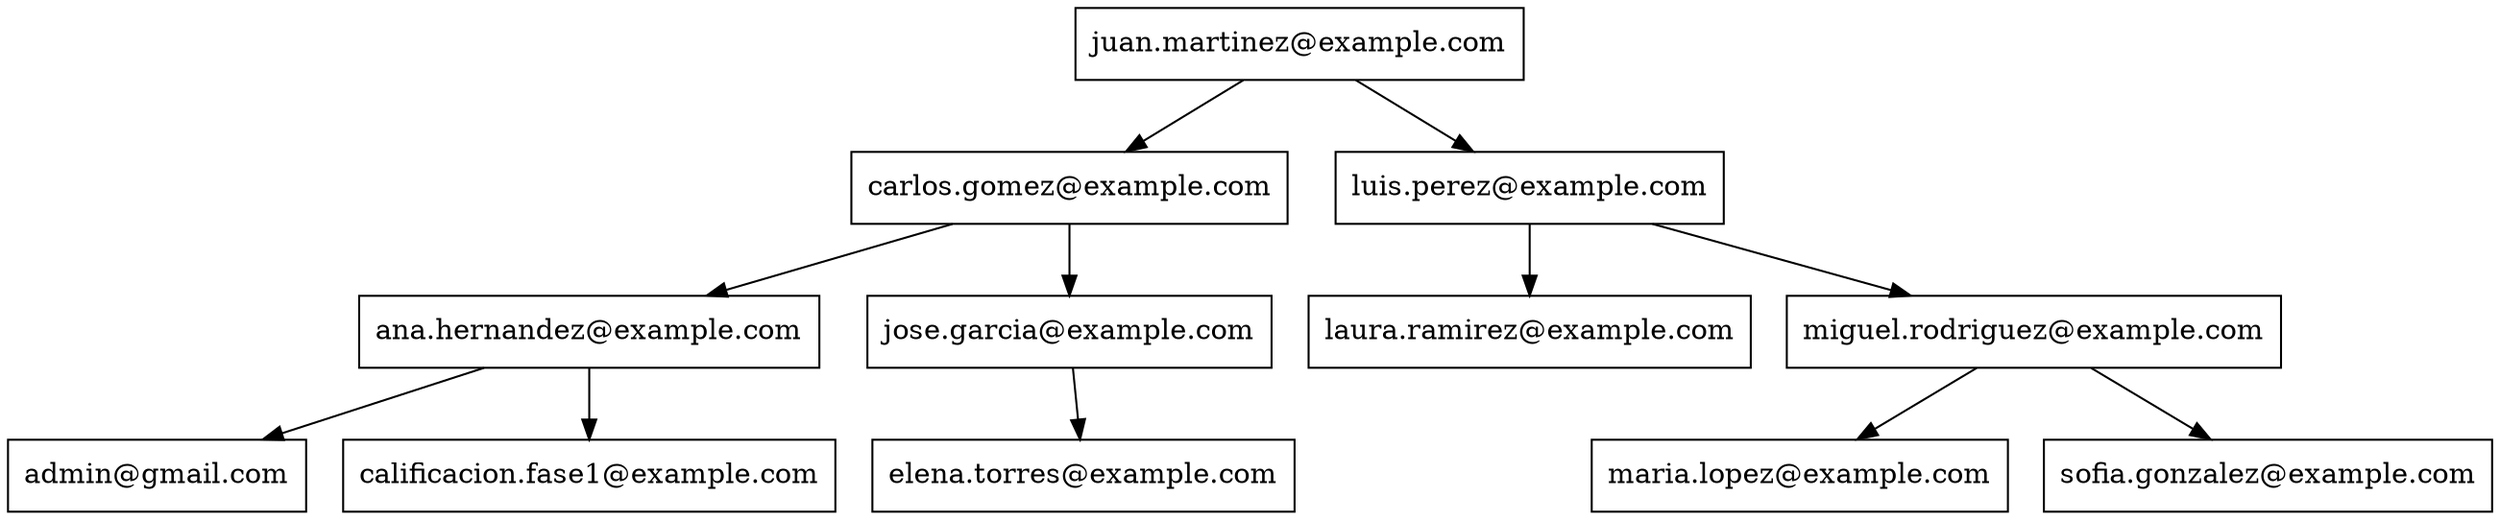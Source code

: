 digraph G {
node [shape=box];
"Nodo1" [label="juan.martinez@example.com"];
"Nodo1" -> "Nodo2";
"Nodo2" [label="carlos.gomez@example.com"];
"Nodo2" -> "Nodo3";
"Nodo3" [label="ana.hernandez@example.com"];
"Nodo3" -> "Nodo4";
"Nodo4" [label="admin@gmail.com"];
"Nodo3" -> "Nodo5";
"Nodo5" [label="calificacion.fase1@example.com"];
"Nodo2" -> "Nodo6";
"Nodo6" [label="jose.garcia@example.com"];
"Nodo6" -> "Nodo7";
"Nodo7" [label="elena.torres@example.com"];
"Nodo1" -> "Nodo8";
"Nodo8" [label="luis.perez@example.com"];
"Nodo8" -> "Nodo9";
"Nodo9" [label="laura.ramirez@example.com"];
"Nodo8" -> "Nodo10";
"Nodo10" [label="miguel.rodriguez@example.com"];
"Nodo10" -> "Nodo11";
"Nodo11" [label="maria.lopez@example.com"];
"Nodo10" -> "Nodo12";
"Nodo12" [label="sofia.gonzalez@example.com"];
}
